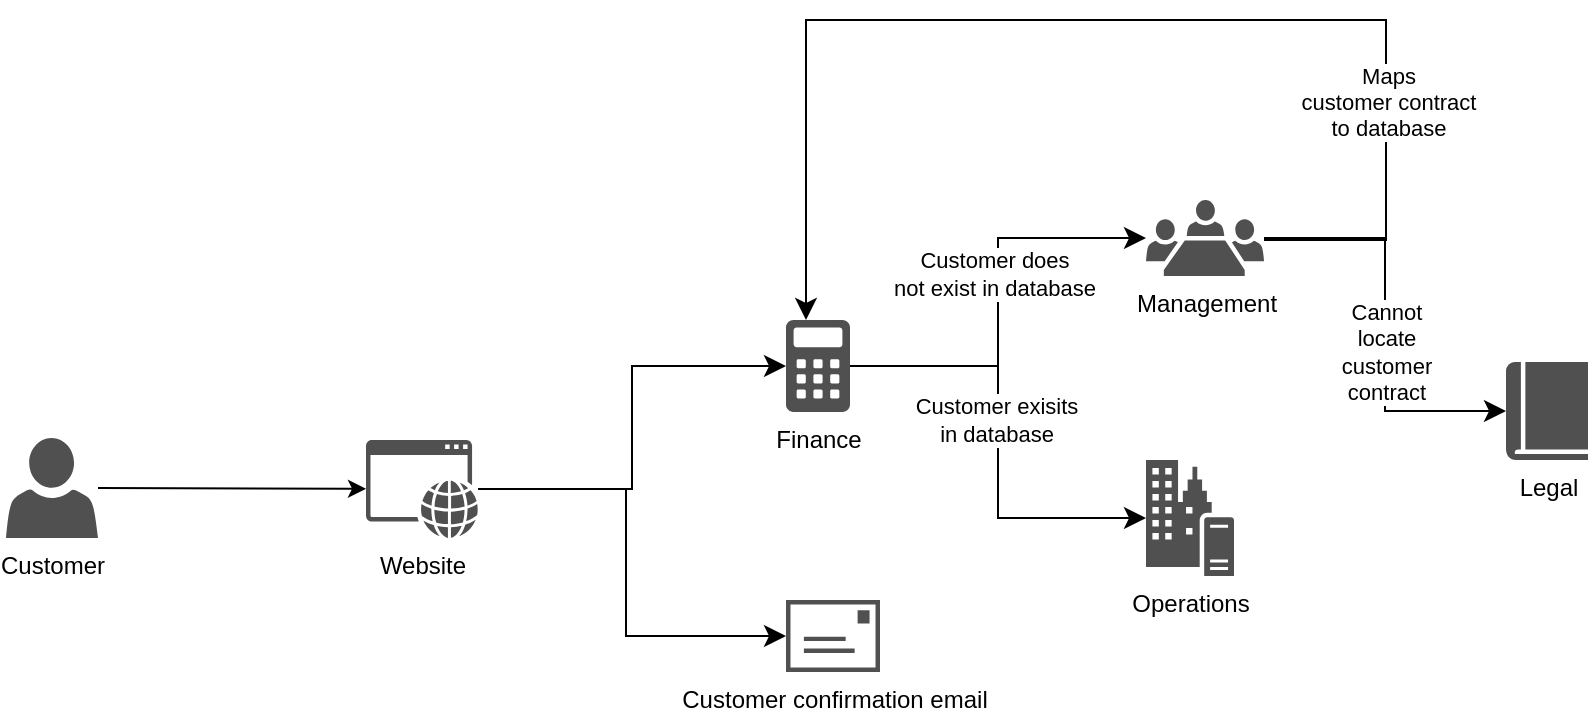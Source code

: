 <mxfile>
    <diagram id="w-8JBNn3I10dUs7RClOM" name="Page-1">
        <mxGraphModel dx="1995" dy="1160" grid="1" gridSize="10" guides="1" tooltips="1" connect="1" arrows="1" fold="1" page="1" pageScale="1" pageWidth="1169" pageHeight="827" math="0" shadow="0">
            <root>
                <mxCell id="0"/>
                <mxCell id="1" parent="0"/>
                <mxCell id="14" style="edgeStyle=none;html=1;" edge="1" parent="1" source="4" target="5">
                    <mxGeometry relative="1" as="geometry"/>
                </mxCell>
                <mxCell id="4" value="Customer" style="sketch=0;pointerEvents=1;shadow=0;dashed=0;html=1;strokeColor=none;fillColor=#505050;labelPosition=center;verticalLabelPosition=bottom;verticalAlign=top;outlineConnect=0;align=center;shape=mxgraph.office.users.user;" vertex="1" parent="1">
                    <mxGeometry x="170" y="460" width="46" height="50" as="geometry"/>
                </mxCell>
                <mxCell id="5" value="Website" style="sketch=0;pointerEvents=1;shadow=0;dashed=0;html=1;strokeColor=none;fillColor=#505050;labelPosition=center;verticalLabelPosition=bottom;verticalAlign=top;outlineConnect=0;align=center;shape=mxgraph.office.concepts.application_web;" vertex="1" parent="1">
                    <mxGeometry x="350" y="461" width="56" height="49" as="geometry"/>
                </mxCell>
                <mxCell id="10" value="Finance" style="sketch=0;pointerEvents=1;shadow=0;dashed=0;html=1;strokeColor=none;fillColor=#505050;labelPosition=center;verticalLabelPosition=bottom;verticalAlign=top;outlineConnect=0;align=center;shape=mxgraph.office.concepts.calculator;" vertex="1" parent="1">
                    <mxGeometry x="560" y="401" width="32" height="46" as="geometry"/>
                </mxCell>
                <mxCell id="11" value="Customer confirmation email" style="sketch=0;pointerEvents=1;shadow=0;dashed=0;html=1;strokeColor=none;fillColor=#505050;labelPosition=center;verticalLabelPosition=bottom;verticalAlign=top;outlineConnect=0;align=center;shape=mxgraph.office.concepts.email;" vertex="1" parent="1">
                    <mxGeometry x="560" y="541" width="47" height="36" as="geometry"/>
                </mxCell>
                <mxCell id="15" value="" style="edgeStyle=elbowEdgeStyle;elbow=horizontal;endArrow=classic;html=1;curved=0;rounded=0;endSize=8;startSize=8;" edge="1" parent="1" source="5" target="10">
                    <mxGeometry width="50" height="50" relative="1" as="geometry">
                        <mxPoint x="420" y="481" as="sourcePoint"/>
                        <mxPoint x="470" y="431" as="targetPoint"/>
                    </mxGeometry>
                </mxCell>
                <mxCell id="16" value="" style="edgeStyle=elbowEdgeStyle;elbow=horizontal;endArrow=classic;html=1;curved=0;rounded=0;endSize=8;startSize=8;" edge="1" parent="1" source="5" target="11">
                    <mxGeometry width="50" height="50" relative="1" as="geometry">
                        <mxPoint x="430" y="481" as="sourcePoint"/>
                        <mxPoint x="480" y="431" as="targetPoint"/>
                        <Array as="points">
                            <mxPoint x="480" y="511"/>
                            <mxPoint x="480" y="521"/>
                        </Array>
                    </mxGeometry>
                </mxCell>
                <mxCell id="17" value="Management" style="sketch=0;pointerEvents=1;shadow=0;dashed=0;html=1;strokeColor=none;fillColor=#505050;labelPosition=center;verticalLabelPosition=bottom;verticalAlign=top;outlineConnect=0;align=center;shape=mxgraph.office.users.meeting;" vertex="1" parent="1">
                    <mxGeometry x="740" y="341" width="59" height="38" as="geometry"/>
                </mxCell>
                <mxCell id="20" value="Operations" style="sketch=0;pointerEvents=1;shadow=0;dashed=0;html=1;strokeColor=none;fillColor=#505050;labelPosition=center;verticalLabelPosition=bottom;verticalAlign=top;outlineConnect=0;align=center;shape=mxgraph.office.servers.on_premises_server;" vertex="1" parent="1">
                    <mxGeometry x="740" y="471" width="44" height="58" as="geometry"/>
                </mxCell>
                <mxCell id="21" value="" style="edgeStyle=elbowEdgeStyle;elbow=horizontal;endArrow=classic;html=1;curved=0;rounded=0;endSize=8;startSize=8;" edge="1" parent="1" source="10" target="17">
                    <mxGeometry width="50" height="50" relative="1" as="geometry">
                        <mxPoint x="550" y="501" as="sourcePoint"/>
                        <mxPoint x="600" y="451" as="targetPoint"/>
                    </mxGeometry>
                </mxCell>
                <mxCell id="23" value="Customer does&lt;br&gt;not exist in database" style="edgeLabel;html=1;align=center;verticalAlign=middle;resizable=0;points=[];" vertex="1" connectable="0" parent="21">
                    <mxGeometry x="0.138" y="2" relative="1" as="geometry">
                        <mxPoint as="offset"/>
                    </mxGeometry>
                </mxCell>
                <mxCell id="22" value="" style="edgeStyle=elbowEdgeStyle;elbow=horizontal;endArrow=classic;html=1;curved=0;rounded=0;endSize=8;startSize=8;" edge="1" parent="1" source="10" target="20">
                    <mxGeometry width="50" height="50" relative="1" as="geometry">
                        <mxPoint x="550" y="501" as="sourcePoint"/>
                        <mxPoint x="600" y="451" as="targetPoint"/>
                    </mxGeometry>
                </mxCell>
                <mxCell id="24" value="Customer exisits&lt;br&gt;in database" style="edgeLabel;html=1;align=center;verticalAlign=middle;resizable=0;points=[];" vertex="1" connectable="0" parent="22">
                    <mxGeometry x="-0.097" y="-1" relative="1" as="geometry">
                        <mxPoint as="offset"/>
                    </mxGeometry>
                </mxCell>
                <mxCell id="25" value="Legal" style="sketch=0;pointerEvents=1;shadow=0;dashed=0;html=1;strokeColor=none;fillColor=#505050;labelPosition=center;verticalLabelPosition=bottom;verticalAlign=top;outlineConnect=0;align=center;shape=mxgraph.office.concepts.book_journal;" vertex="1" parent="1">
                    <mxGeometry x="920" y="422" width="41" height="49" as="geometry"/>
                </mxCell>
                <mxCell id="26" value="" style="edgeStyle=elbowEdgeStyle;elbow=horizontal;endArrow=classic;html=1;curved=0;rounded=0;endSize=8;startSize=8;" edge="1" parent="1" source="17" target="25">
                    <mxGeometry width="50" height="50" relative="1" as="geometry">
                        <mxPoint x="530" y="381" as="sourcePoint"/>
                        <mxPoint x="580" y="331" as="targetPoint"/>
                    </mxGeometry>
                </mxCell>
                <mxCell id="33" value="Cannot &lt;br&gt;locate &lt;br&gt;customer &lt;br&gt;contract" style="edgeLabel;html=1;align=center;verticalAlign=middle;resizable=0;points=[];" vertex="1" connectable="0" parent="26">
                    <mxGeometry x="0.138" relative="1" as="geometry">
                        <mxPoint y="-1" as="offset"/>
                    </mxGeometry>
                </mxCell>
                <mxCell id="30" value="" style="edgeStyle=segmentEdgeStyle;endArrow=classic;html=1;curved=0;rounded=0;endSize=8;startSize=8;" edge="1" parent="1" source="17" target="10">
                    <mxGeometry width="50" height="50" relative="1" as="geometry">
                        <mxPoint x="770.059" y="301" as="sourcePoint"/>
                        <mxPoint x="570.059" y="331" as="targetPoint"/>
                        <Array as="points">
                            <mxPoint x="860" y="361"/>
                            <mxPoint x="860" y="251"/>
                            <mxPoint x="570" y="251"/>
                        </Array>
                    </mxGeometry>
                </mxCell>
                <mxCell id="32" value="Maps &lt;br&gt;customer contract &lt;br&gt;to database" style="edgeLabel;html=1;align=center;verticalAlign=middle;resizable=0;points=[];" vertex="1" connectable="0" parent="30">
                    <mxGeometry x="-0.574" y="-1" relative="1" as="geometry">
                        <mxPoint as="offset"/>
                    </mxGeometry>
                </mxCell>
            </root>
        </mxGraphModel>
    </diagram>
</mxfile>